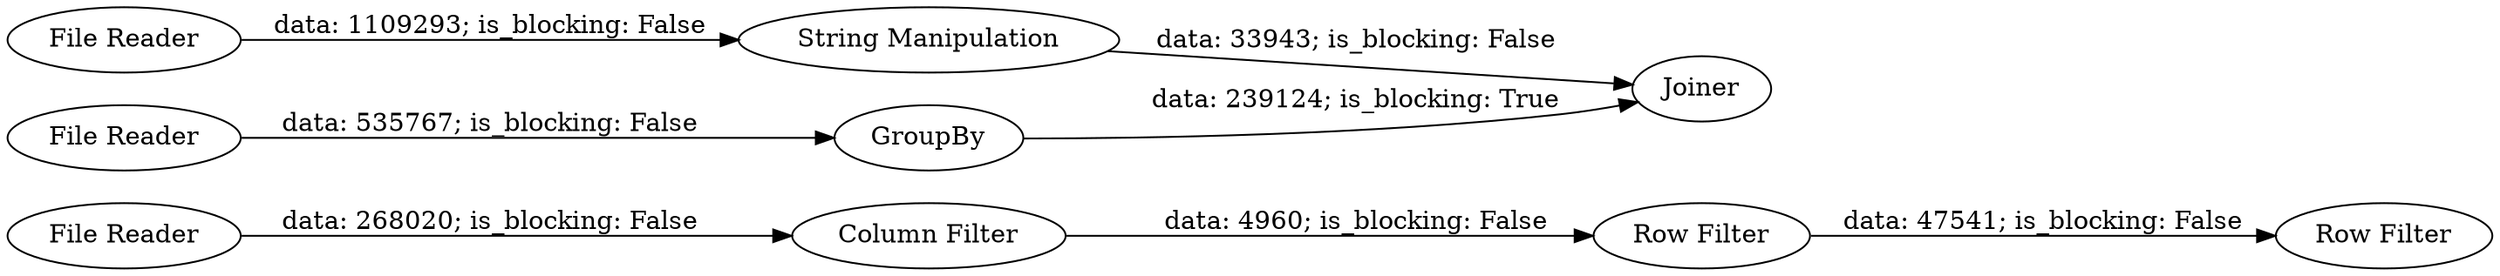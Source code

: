 digraph {
	"322533048243323524_7" [label="Row Filter"]
	"322533048243323524_6" [label="Row Filter"]
	"322533048243323524_5" [label="Column Filter"]
	"322533048243323524_11" [label=Joiner]
	"322533048243323524_4" [label="File Reader"]
	"322533048243323524_1" [label="File Reader"]
	"322533048243323524_3" [label="File Reader"]
	"322533048243323524_9" [label="String Manipulation"]
	"322533048243323524_10" [label=GroupBy]
	"322533048243323524_9" -> "322533048243323524_11" [label="data: 33943; is_blocking: False"]
	"322533048243323524_10" -> "322533048243323524_11" [label="data: 239124; is_blocking: True"]
	"322533048243323524_1" -> "322533048243323524_5" [label="data: 268020; is_blocking: False"]
	"322533048243323524_5" -> "322533048243323524_6" [label="data: 4960; is_blocking: False"]
	"322533048243323524_4" -> "322533048243323524_9" [label="data: 1109293; is_blocking: False"]
	"322533048243323524_6" -> "322533048243323524_7" [label="data: 47541; is_blocking: False"]
	"322533048243323524_3" -> "322533048243323524_10" [label="data: 535767; is_blocking: False"]
	rankdir=LR
}
